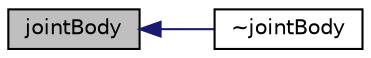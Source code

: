 digraph "jointBody"
{
  bgcolor="transparent";
  edge [fontname="Helvetica",fontsize="10",labelfontname="Helvetica",labelfontsize="10"];
  node [fontname="Helvetica",fontsize="10",shape=record];
  rankdir="LR";
  Node1 [label="jointBody",height=0.2,width=0.4,color="black", fillcolor="grey75", style="filled" fontcolor="black"];
  Node1 -> Node2 [dir="back",color="midnightblue",fontsize="10",style="solid",fontname="Helvetica"];
  Node2 [label="~jointBody",height=0.2,width=0.4,color="black",URL="$classFoam_1_1RBD_1_1jointBody.html#a0ad1fce4b3aaedfc38055f036e1302f8",tooltip="Destructor. "];
}
